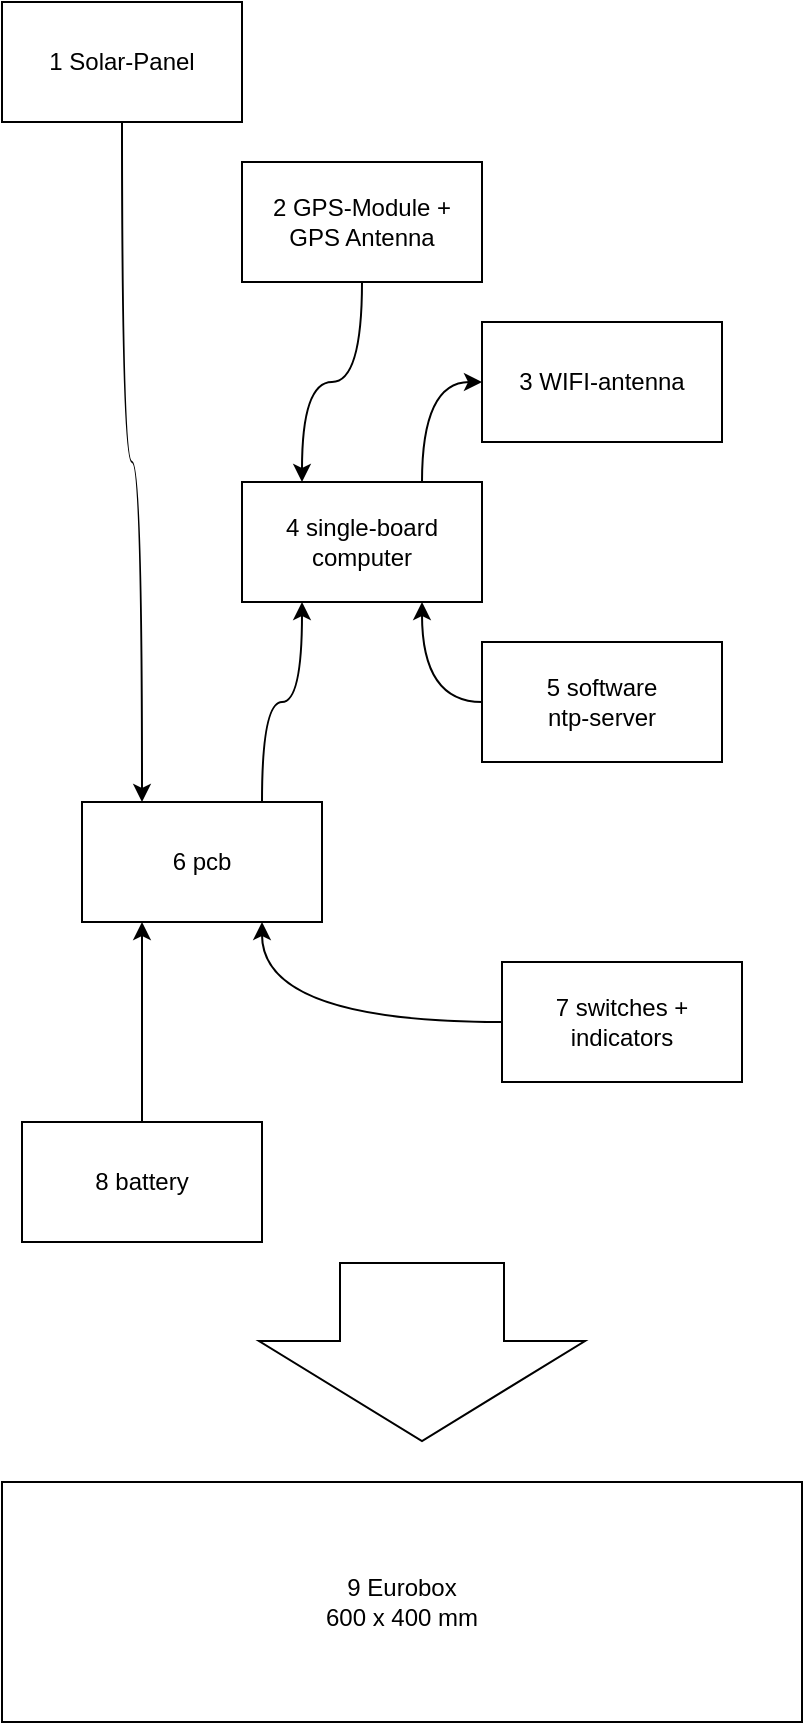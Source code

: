 <mxfile version="24.2.2" type="device">
  <diagram id="VxUDjRD-I5sZxwliuoLu" name="Page-1">
    <mxGraphModel dx="794" dy="1236" grid="1" gridSize="10" guides="1" tooltips="1" connect="1" arrows="1" fold="1" page="1" pageScale="1" pageWidth="827" pageHeight="1169" math="0" shadow="0">
      <root>
        <mxCell id="0" />
        <mxCell id="1" parent="0" />
        <mxCell id="UWLk7HB4MSR8OCQueMQN-32" value="" style="edgeStyle=orthogonalEdgeStyle;rounded=0;orthogonalLoop=1;jettySize=auto;html=1;fontSize=12;curved=1;entryX=0.25;entryY=0;entryDx=0;entryDy=0;" parent="1" source="UWLk7HB4MSR8OCQueMQN-1" target="UWLk7HB4MSR8OCQueMQN-6" edge="1">
          <mxGeometry relative="1" as="geometry" />
        </mxCell>
        <mxCell id="UWLk7HB4MSR8OCQueMQN-1" value="1 Solar-Panel" style="rounded=0;whiteSpace=wrap;html=1;" parent="1" vertex="1">
          <mxGeometry x="214" y="155" width="120" height="60" as="geometry" />
        </mxCell>
        <mxCell id="UWLk7HB4MSR8OCQueMQN-4" value="9 Eurobox&lt;br&gt;600 x 400 mm" style="rounded=0;whiteSpace=wrap;html=1;" parent="1" vertex="1">
          <mxGeometry x="214" y="895" width="400" height="120" as="geometry" />
        </mxCell>
        <mxCell id="UWLk7HB4MSR8OCQueMQN-34" value="" style="edgeStyle=orthogonalEdgeStyle;curved=1;rounded=0;orthogonalLoop=1;jettySize=auto;html=1;fontSize=12;entryX=0.25;entryY=1;entryDx=0;entryDy=0;exitX=0.75;exitY=0;exitDx=0;exitDy=0;" parent="1" source="UWLk7HB4MSR8OCQueMQN-6" target="UWLk7HB4MSR8OCQueMQN-8" edge="1">
          <mxGeometry relative="1" as="geometry">
            <mxPoint x="694" y="620" as="targetPoint" />
          </mxGeometry>
        </mxCell>
        <mxCell id="UWLk7HB4MSR8OCQueMQN-6" value="6 pcb" style="rounded=0;whiteSpace=wrap;html=1;" parent="1" vertex="1">
          <mxGeometry x="254" y="555" width="120" height="60" as="geometry" />
        </mxCell>
        <mxCell id="UWLk7HB4MSR8OCQueMQN-36" value="" style="edgeStyle=orthogonalEdgeStyle;curved=1;rounded=0;orthogonalLoop=1;jettySize=auto;html=1;fontSize=12;entryX=0.25;entryY=1;entryDx=0;entryDy=0;" parent="1" source="UWLk7HB4MSR8OCQueMQN-7" target="UWLk7HB4MSR8OCQueMQN-6" edge="1">
          <mxGeometry relative="1" as="geometry">
            <mxPoint x="254" y="565" as="targetPoint" />
          </mxGeometry>
        </mxCell>
        <mxCell id="UWLk7HB4MSR8OCQueMQN-7" value="8 battery" style="rounded=0;whiteSpace=wrap;html=1;" parent="1" vertex="1">
          <mxGeometry x="224" y="715" width="120" height="60" as="geometry" />
        </mxCell>
        <mxCell id="UWLk7HB4MSR8OCQueMQN-25" value="" style="edgeStyle=orthogonalEdgeStyle;rounded=0;orthogonalLoop=1;jettySize=auto;html=1;fontSize=12;curved=1;exitX=0.75;exitY=0;exitDx=0;exitDy=0;entryX=0;entryY=0.5;entryDx=0;entryDy=0;" parent="1" source="UWLk7HB4MSR8OCQueMQN-8" target="UWLk7HB4MSR8OCQueMQN-10" edge="1">
          <mxGeometry relative="1" as="geometry" />
        </mxCell>
        <mxCell id="UWLk7HB4MSR8OCQueMQN-8" value="4 single-board computer" style="rounded=0;whiteSpace=wrap;html=1;" parent="1" vertex="1">
          <mxGeometry x="334" y="395" width="120" height="60" as="geometry" />
        </mxCell>
        <mxCell id="UWLk7HB4MSR8OCQueMQN-40" value="" style="edgeStyle=orthogonalEdgeStyle;curved=1;rounded=0;orthogonalLoop=1;jettySize=auto;html=1;fontSize=12;exitX=0;exitY=0.5;exitDx=0;exitDy=0;entryX=0.75;entryY=1;entryDx=0;entryDy=0;" parent="1" source="UWLk7HB4MSR8OCQueMQN-9" target="UWLk7HB4MSR8OCQueMQN-8" edge="1">
          <mxGeometry relative="1" as="geometry">
            <mxPoint x="418" y="445" as="targetPoint" />
          </mxGeometry>
        </mxCell>
        <mxCell id="UWLk7HB4MSR8OCQueMQN-9" value="5 software&lt;br&gt;ntp-server" style="rounded=0;whiteSpace=wrap;html=1;" parent="1" vertex="1">
          <mxGeometry x="454" y="475" width="120" height="60" as="geometry" />
        </mxCell>
        <mxCell id="UWLk7HB4MSR8OCQueMQN-10" value="3 WIFI-antenna" style="rounded=0;whiteSpace=wrap;html=1;" parent="1" vertex="1">
          <mxGeometry x="454" y="315" width="120" height="60" as="geometry" />
        </mxCell>
        <mxCell id="UWLk7HB4MSR8OCQueMQN-38" value="" style="edgeStyle=orthogonalEdgeStyle;curved=1;rounded=0;orthogonalLoop=1;jettySize=auto;html=1;fontSize=12;entryX=0.75;entryY=1;entryDx=0;entryDy=0;exitX=0;exitY=0.5;exitDx=0;exitDy=0;" parent="1" source="UWLk7HB4MSR8OCQueMQN-11" target="UWLk7HB4MSR8OCQueMQN-6" edge="1">
          <mxGeometry relative="1" as="geometry" />
        </mxCell>
        <mxCell id="UWLk7HB4MSR8OCQueMQN-11" value="7 switches + indicators" style="rounded=0;whiteSpace=wrap;html=1;" parent="1" vertex="1">
          <mxGeometry x="464" y="635" width="120" height="60" as="geometry" />
        </mxCell>
        <mxCell id="UWLk7HB4MSR8OCQueMQN-28" value="" style="edgeStyle=orthogonalEdgeStyle;rounded=0;orthogonalLoop=1;jettySize=auto;html=1;fontSize=12;curved=1;entryX=0.25;entryY=0;entryDx=0;entryDy=0;" parent="1" source="UWLk7HB4MSR8OCQueMQN-15" target="UWLk7HB4MSR8OCQueMQN-8" edge="1">
          <mxGeometry relative="1" as="geometry" />
        </mxCell>
        <mxCell id="UWLk7HB4MSR8OCQueMQN-15" value="2 GPS-Module +&lt;br&gt;GPS Antenna" style="rounded=0;whiteSpace=wrap;html=1;" parent="1" vertex="1">
          <mxGeometry x="334" y="235" width="120" height="60" as="geometry" />
        </mxCell>
        <mxCell id="UWLk7HB4MSR8OCQueMQN-41" value="" style="shape=flexArrow;endArrow=classic;html=1;rounded=0;fontSize=12;curved=1;width=82;endSize=16.33;endWidth=80;" parent="1" edge="1">
          <mxGeometry width="50" height="50" relative="1" as="geometry">
            <mxPoint x="424" y="785" as="sourcePoint" />
            <mxPoint x="424" y="875" as="targetPoint" />
          </mxGeometry>
        </mxCell>
      </root>
    </mxGraphModel>
  </diagram>
</mxfile>
